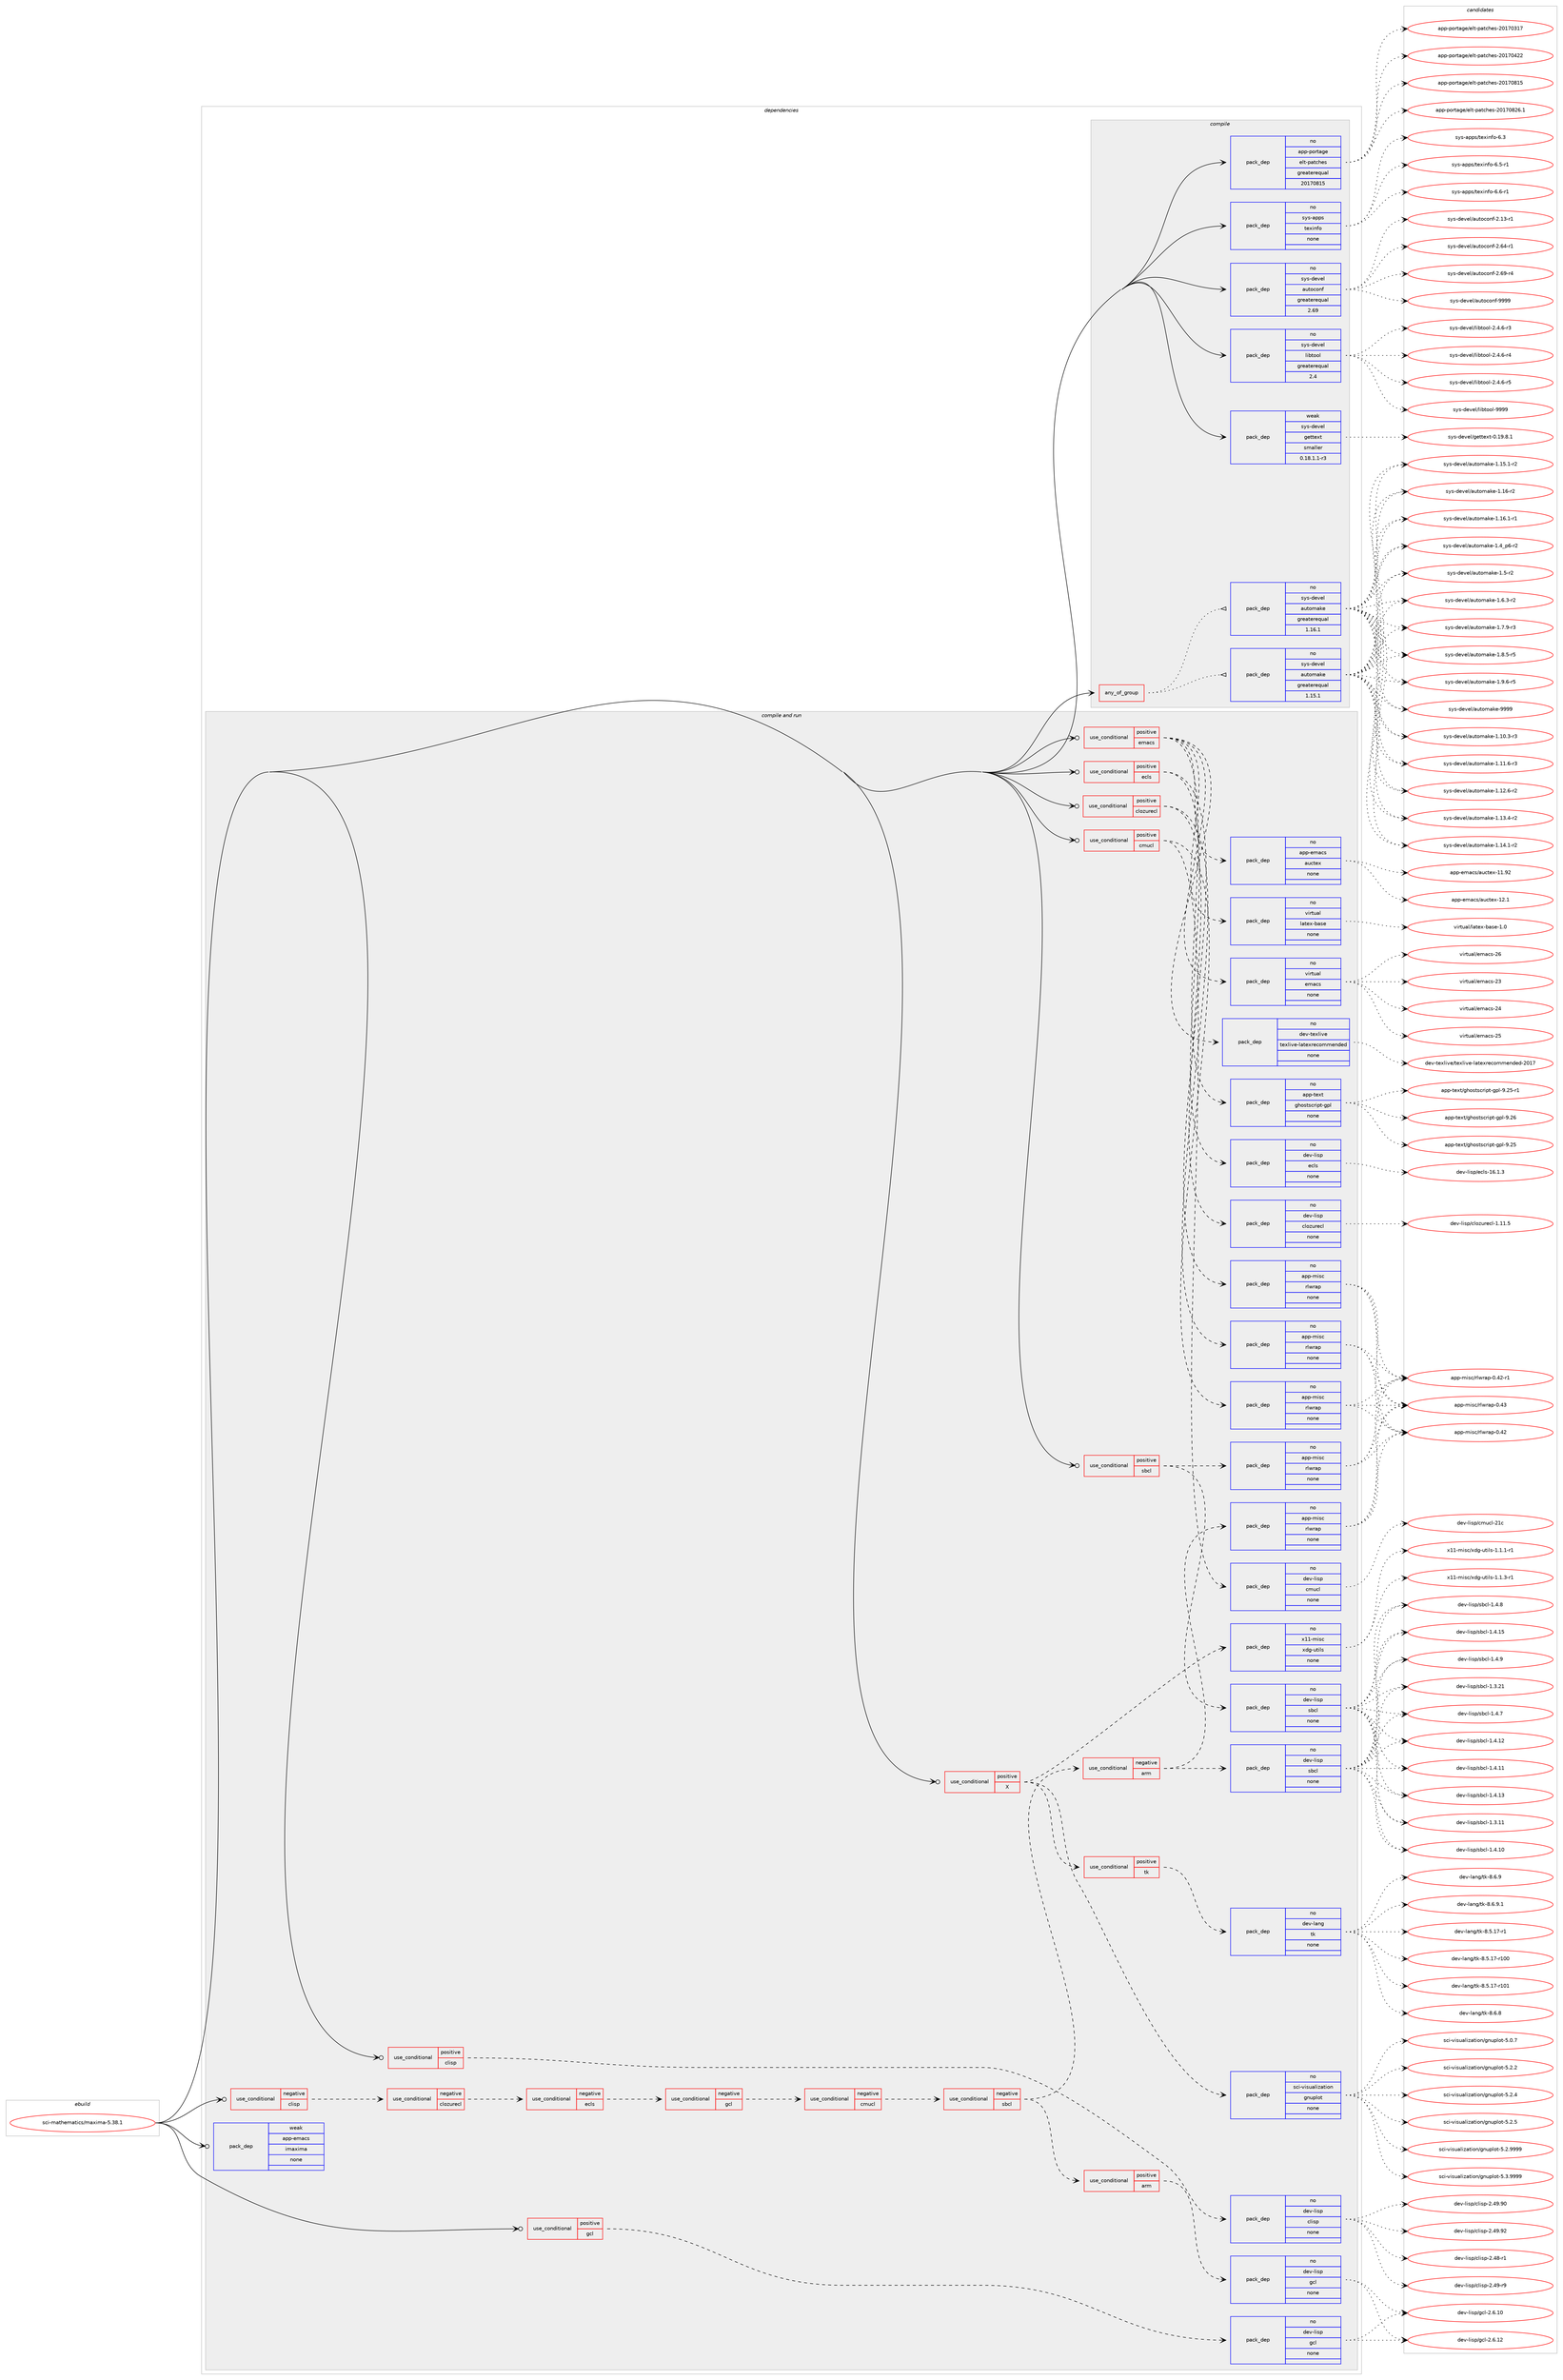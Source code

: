digraph prolog {

# *************
# Graph options
# *************

newrank=true;
concentrate=true;
compound=true;
graph [rankdir=LR,fontname=Helvetica,fontsize=10,ranksep=1.5];#, ranksep=2.5, nodesep=0.2];
edge  [arrowhead=vee];
node  [fontname=Helvetica,fontsize=10];

# **********
# The ebuild
# **********

subgraph cluster_leftcol {
color=gray;
rank=same;
label=<<i>ebuild</i>>;
id [label="sci-mathematics/maxima-5.38.1", color=red, width=4, href="../sci-mathematics/maxima-5.38.1.svg"];
}

# ****************
# The dependencies
# ****************

subgraph cluster_midcol {
color=gray;
label=<<i>dependencies</i>>;
subgraph cluster_compile {
fillcolor="#eeeeee";
style=filled;
label=<<i>compile</i>>;
subgraph any26990 {
dependency1698436 [label=<<TABLE BORDER="0" CELLBORDER="1" CELLSPACING="0" CELLPADDING="4"><TR><TD CELLPADDING="10">any_of_group</TD></TR></TABLE>>, shape=none, color=red];subgraph pack1216036 {
dependency1698437 [label=<<TABLE BORDER="0" CELLBORDER="1" CELLSPACING="0" CELLPADDING="4" WIDTH="220"><TR><TD ROWSPAN="6" CELLPADDING="30">pack_dep</TD></TR><TR><TD WIDTH="110">no</TD></TR><TR><TD>sys-devel</TD></TR><TR><TD>automake</TD></TR><TR><TD>greaterequal</TD></TR><TR><TD>1.16.1</TD></TR></TABLE>>, shape=none, color=blue];
}
dependency1698436:e -> dependency1698437:w [weight=20,style="dotted",arrowhead="oinv"];
subgraph pack1216037 {
dependency1698438 [label=<<TABLE BORDER="0" CELLBORDER="1" CELLSPACING="0" CELLPADDING="4" WIDTH="220"><TR><TD ROWSPAN="6" CELLPADDING="30">pack_dep</TD></TR><TR><TD WIDTH="110">no</TD></TR><TR><TD>sys-devel</TD></TR><TR><TD>automake</TD></TR><TR><TD>greaterequal</TD></TR><TR><TD>1.15.1</TD></TR></TABLE>>, shape=none, color=blue];
}
dependency1698436:e -> dependency1698438:w [weight=20,style="dotted",arrowhead="oinv"];
}
id:e -> dependency1698436:w [weight=20,style="solid",arrowhead="vee"];
subgraph pack1216038 {
dependency1698439 [label=<<TABLE BORDER="0" CELLBORDER="1" CELLSPACING="0" CELLPADDING="4" WIDTH="220"><TR><TD ROWSPAN="6" CELLPADDING="30">pack_dep</TD></TR><TR><TD WIDTH="110">no</TD></TR><TR><TD>app-portage</TD></TR><TR><TD>elt-patches</TD></TR><TR><TD>greaterequal</TD></TR><TR><TD>20170815</TD></TR></TABLE>>, shape=none, color=blue];
}
id:e -> dependency1698439:w [weight=20,style="solid",arrowhead="vee"];
subgraph pack1216039 {
dependency1698440 [label=<<TABLE BORDER="0" CELLBORDER="1" CELLSPACING="0" CELLPADDING="4" WIDTH="220"><TR><TD ROWSPAN="6" CELLPADDING="30">pack_dep</TD></TR><TR><TD WIDTH="110">no</TD></TR><TR><TD>sys-apps</TD></TR><TR><TD>texinfo</TD></TR><TR><TD>none</TD></TR><TR><TD></TD></TR></TABLE>>, shape=none, color=blue];
}
id:e -> dependency1698440:w [weight=20,style="solid",arrowhead="vee"];
subgraph pack1216040 {
dependency1698441 [label=<<TABLE BORDER="0" CELLBORDER="1" CELLSPACING="0" CELLPADDING="4" WIDTH="220"><TR><TD ROWSPAN="6" CELLPADDING="30">pack_dep</TD></TR><TR><TD WIDTH="110">no</TD></TR><TR><TD>sys-devel</TD></TR><TR><TD>autoconf</TD></TR><TR><TD>greaterequal</TD></TR><TR><TD>2.69</TD></TR></TABLE>>, shape=none, color=blue];
}
id:e -> dependency1698441:w [weight=20,style="solid",arrowhead="vee"];
subgraph pack1216041 {
dependency1698442 [label=<<TABLE BORDER="0" CELLBORDER="1" CELLSPACING="0" CELLPADDING="4" WIDTH="220"><TR><TD ROWSPAN="6" CELLPADDING="30">pack_dep</TD></TR><TR><TD WIDTH="110">no</TD></TR><TR><TD>sys-devel</TD></TR><TR><TD>libtool</TD></TR><TR><TD>greaterequal</TD></TR><TR><TD>2.4</TD></TR></TABLE>>, shape=none, color=blue];
}
id:e -> dependency1698442:w [weight=20,style="solid",arrowhead="vee"];
subgraph pack1216042 {
dependency1698443 [label=<<TABLE BORDER="0" CELLBORDER="1" CELLSPACING="0" CELLPADDING="4" WIDTH="220"><TR><TD ROWSPAN="6" CELLPADDING="30">pack_dep</TD></TR><TR><TD WIDTH="110">weak</TD></TR><TR><TD>sys-devel</TD></TR><TR><TD>gettext</TD></TR><TR><TD>smaller</TD></TR><TR><TD>0.18.1.1-r3</TD></TR></TABLE>>, shape=none, color=blue];
}
id:e -> dependency1698443:w [weight=20,style="solid",arrowhead="vee"];
}
subgraph cluster_compileandrun {
fillcolor="#eeeeee";
style=filled;
label=<<i>compile and run</i>>;
subgraph cond454558 {
dependency1698444 [label=<<TABLE BORDER="0" CELLBORDER="1" CELLSPACING="0" CELLPADDING="4"><TR><TD ROWSPAN="3" CELLPADDING="10">use_conditional</TD></TR><TR><TD>negative</TD></TR><TR><TD>clisp</TD></TR></TABLE>>, shape=none, color=red];
subgraph cond454559 {
dependency1698445 [label=<<TABLE BORDER="0" CELLBORDER="1" CELLSPACING="0" CELLPADDING="4"><TR><TD ROWSPAN="3" CELLPADDING="10">use_conditional</TD></TR><TR><TD>negative</TD></TR><TR><TD>clozurecl</TD></TR></TABLE>>, shape=none, color=red];
subgraph cond454560 {
dependency1698446 [label=<<TABLE BORDER="0" CELLBORDER="1" CELLSPACING="0" CELLPADDING="4"><TR><TD ROWSPAN="3" CELLPADDING="10">use_conditional</TD></TR><TR><TD>negative</TD></TR><TR><TD>ecls</TD></TR></TABLE>>, shape=none, color=red];
subgraph cond454561 {
dependency1698447 [label=<<TABLE BORDER="0" CELLBORDER="1" CELLSPACING="0" CELLPADDING="4"><TR><TD ROWSPAN="3" CELLPADDING="10">use_conditional</TD></TR><TR><TD>negative</TD></TR><TR><TD>gcl</TD></TR></TABLE>>, shape=none, color=red];
subgraph cond454562 {
dependency1698448 [label=<<TABLE BORDER="0" CELLBORDER="1" CELLSPACING="0" CELLPADDING="4"><TR><TD ROWSPAN="3" CELLPADDING="10">use_conditional</TD></TR><TR><TD>negative</TD></TR><TR><TD>cmucl</TD></TR></TABLE>>, shape=none, color=red];
subgraph cond454563 {
dependency1698449 [label=<<TABLE BORDER="0" CELLBORDER="1" CELLSPACING="0" CELLPADDING="4"><TR><TD ROWSPAN="3" CELLPADDING="10">use_conditional</TD></TR><TR><TD>negative</TD></TR><TR><TD>sbcl</TD></TR></TABLE>>, shape=none, color=red];
subgraph cond454564 {
dependency1698450 [label=<<TABLE BORDER="0" CELLBORDER="1" CELLSPACING="0" CELLPADDING="4"><TR><TD ROWSPAN="3" CELLPADDING="10">use_conditional</TD></TR><TR><TD>positive</TD></TR><TR><TD>arm</TD></TR></TABLE>>, shape=none, color=red];
subgraph pack1216043 {
dependency1698451 [label=<<TABLE BORDER="0" CELLBORDER="1" CELLSPACING="0" CELLPADDING="4" WIDTH="220"><TR><TD ROWSPAN="6" CELLPADDING="30">pack_dep</TD></TR><TR><TD WIDTH="110">no</TD></TR><TR><TD>dev-lisp</TD></TR><TR><TD>gcl</TD></TR><TR><TD>none</TD></TR><TR><TD></TD></TR></TABLE>>, shape=none, color=blue];
}
dependency1698450:e -> dependency1698451:w [weight=20,style="dashed",arrowhead="vee"];
}
dependency1698449:e -> dependency1698450:w [weight=20,style="dashed",arrowhead="vee"];
subgraph cond454565 {
dependency1698452 [label=<<TABLE BORDER="0" CELLBORDER="1" CELLSPACING="0" CELLPADDING="4"><TR><TD ROWSPAN="3" CELLPADDING="10">use_conditional</TD></TR><TR><TD>negative</TD></TR><TR><TD>arm</TD></TR></TABLE>>, shape=none, color=red];
subgraph pack1216044 {
dependency1698453 [label=<<TABLE BORDER="0" CELLBORDER="1" CELLSPACING="0" CELLPADDING="4" WIDTH="220"><TR><TD ROWSPAN="6" CELLPADDING="30">pack_dep</TD></TR><TR><TD WIDTH="110">no</TD></TR><TR><TD>dev-lisp</TD></TR><TR><TD>sbcl</TD></TR><TR><TD>none</TD></TR><TR><TD></TD></TR></TABLE>>, shape=none, color=blue];
}
dependency1698452:e -> dependency1698453:w [weight=20,style="dashed",arrowhead="vee"];
subgraph pack1216045 {
dependency1698454 [label=<<TABLE BORDER="0" CELLBORDER="1" CELLSPACING="0" CELLPADDING="4" WIDTH="220"><TR><TD ROWSPAN="6" CELLPADDING="30">pack_dep</TD></TR><TR><TD WIDTH="110">no</TD></TR><TR><TD>app-misc</TD></TR><TR><TD>rlwrap</TD></TR><TR><TD>none</TD></TR><TR><TD></TD></TR></TABLE>>, shape=none, color=blue];
}
dependency1698452:e -> dependency1698454:w [weight=20,style="dashed",arrowhead="vee"];
}
dependency1698449:e -> dependency1698452:w [weight=20,style="dashed",arrowhead="vee"];
}
dependency1698448:e -> dependency1698449:w [weight=20,style="dashed",arrowhead="vee"];
}
dependency1698447:e -> dependency1698448:w [weight=20,style="dashed",arrowhead="vee"];
}
dependency1698446:e -> dependency1698447:w [weight=20,style="dashed",arrowhead="vee"];
}
dependency1698445:e -> dependency1698446:w [weight=20,style="dashed",arrowhead="vee"];
}
dependency1698444:e -> dependency1698445:w [weight=20,style="dashed",arrowhead="vee"];
}
id:e -> dependency1698444:w [weight=20,style="solid",arrowhead="odotvee"];
subgraph cond454566 {
dependency1698455 [label=<<TABLE BORDER="0" CELLBORDER="1" CELLSPACING="0" CELLPADDING="4"><TR><TD ROWSPAN="3" CELLPADDING="10">use_conditional</TD></TR><TR><TD>positive</TD></TR><TR><TD>X</TD></TR></TABLE>>, shape=none, color=red];
subgraph pack1216046 {
dependency1698456 [label=<<TABLE BORDER="0" CELLBORDER="1" CELLSPACING="0" CELLPADDING="4" WIDTH="220"><TR><TD ROWSPAN="6" CELLPADDING="30">pack_dep</TD></TR><TR><TD WIDTH="110">no</TD></TR><TR><TD>x11-misc</TD></TR><TR><TD>xdg-utils</TD></TR><TR><TD>none</TD></TR><TR><TD></TD></TR></TABLE>>, shape=none, color=blue];
}
dependency1698455:e -> dependency1698456:w [weight=20,style="dashed",arrowhead="vee"];
subgraph pack1216047 {
dependency1698457 [label=<<TABLE BORDER="0" CELLBORDER="1" CELLSPACING="0" CELLPADDING="4" WIDTH="220"><TR><TD ROWSPAN="6" CELLPADDING="30">pack_dep</TD></TR><TR><TD WIDTH="110">no</TD></TR><TR><TD>sci-visualization</TD></TR><TR><TD>gnuplot</TD></TR><TR><TD>none</TD></TR><TR><TD></TD></TR></TABLE>>, shape=none, color=blue];
}
dependency1698455:e -> dependency1698457:w [weight=20,style="dashed",arrowhead="vee"];
subgraph cond454567 {
dependency1698458 [label=<<TABLE BORDER="0" CELLBORDER="1" CELLSPACING="0" CELLPADDING="4"><TR><TD ROWSPAN="3" CELLPADDING="10">use_conditional</TD></TR><TR><TD>positive</TD></TR><TR><TD>tk</TD></TR></TABLE>>, shape=none, color=red];
subgraph pack1216048 {
dependency1698459 [label=<<TABLE BORDER="0" CELLBORDER="1" CELLSPACING="0" CELLPADDING="4" WIDTH="220"><TR><TD ROWSPAN="6" CELLPADDING="30">pack_dep</TD></TR><TR><TD WIDTH="110">no</TD></TR><TR><TD>dev-lang</TD></TR><TR><TD>tk</TD></TR><TR><TD>none</TD></TR><TR><TD></TD></TR></TABLE>>, shape=none, color=blue];
}
dependency1698458:e -> dependency1698459:w [weight=20,style="dashed",arrowhead="vee"];
}
dependency1698455:e -> dependency1698458:w [weight=20,style="dashed",arrowhead="vee"];
}
id:e -> dependency1698455:w [weight=20,style="solid",arrowhead="odotvee"];
subgraph cond454568 {
dependency1698460 [label=<<TABLE BORDER="0" CELLBORDER="1" CELLSPACING="0" CELLPADDING="4"><TR><TD ROWSPAN="3" CELLPADDING="10">use_conditional</TD></TR><TR><TD>positive</TD></TR><TR><TD>clisp</TD></TR></TABLE>>, shape=none, color=red];
subgraph pack1216049 {
dependency1698461 [label=<<TABLE BORDER="0" CELLBORDER="1" CELLSPACING="0" CELLPADDING="4" WIDTH="220"><TR><TD ROWSPAN="6" CELLPADDING="30">pack_dep</TD></TR><TR><TD WIDTH="110">no</TD></TR><TR><TD>dev-lisp</TD></TR><TR><TD>clisp</TD></TR><TR><TD>none</TD></TR><TR><TD></TD></TR></TABLE>>, shape=none, color=blue];
}
dependency1698460:e -> dependency1698461:w [weight=20,style="dashed",arrowhead="vee"];
}
id:e -> dependency1698460:w [weight=20,style="solid",arrowhead="odotvee"];
subgraph cond454569 {
dependency1698462 [label=<<TABLE BORDER="0" CELLBORDER="1" CELLSPACING="0" CELLPADDING="4"><TR><TD ROWSPAN="3" CELLPADDING="10">use_conditional</TD></TR><TR><TD>positive</TD></TR><TR><TD>clozurecl</TD></TR></TABLE>>, shape=none, color=red];
subgraph pack1216050 {
dependency1698463 [label=<<TABLE BORDER="0" CELLBORDER="1" CELLSPACING="0" CELLPADDING="4" WIDTH="220"><TR><TD ROWSPAN="6" CELLPADDING="30">pack_dep</TD></TR><TR><TD WIDTH="110">no</TD></TR><TR><TD>dev-lisp</TD></TR><TR><TD>clozurecl</TD></TR><TR><TD>none</TD></TR><TR><TD></TD></TR></TABLE>>, shape=none, color=blue];
}
dependency1698462:e -> dependency1698463:w [weight=20,style="dashed",arrowhead="vee"];
subgraph pack1216051 {
dependency1698464 [label=<<TABLE BORDER="0" CELLBORDER="1" CELLSPACING="0" CELLPADDING="4" WIDTH="220"><TR><TD ROWSPAN="6" CELLPADDING="30">pack_dep</TD></TR><TR><TD WIDTH="110">no</TD></TR><TR><TD>app-misc</TD></TR><TR><TD>rlwrap</TD></TR><TR><TD>none</TD></TR><TR><TD></TD></TR></TABLE>>, shape=none, color=blue];
}
dependency1698462:e -> dependency1698464:w [weight=20,style="dashed",arrowhead="vee"];
}
id:e -> dependency1698462:w [weight=20,style="solid",arrowhead="odotvee"];
subgraph cond454570 {
dependency1698465 [label=<<TABLE BORDER="0" CELLBORDER="1" CELLSPACING="0" CELLPADDING="4"><TR><TD ROWSPAN="3" CELLPADDING="10">use_conditional</TD></TR><TR><TD>positive</TD></TR><TR><TD>cmucl</TD></TR></TABLE>>, shape=none, color=red];
subgraph pack1216052 {
dependency1698466 [label=<<TABLE BORDER="0" CELLBORDER="1" CELLSPACING="0" CELLPADDING="4" WIDTH="220"><TR><TD ROWSPAN="6" CELLPADDING="30">pack_dep</TD></TR><TR><TD WIDTH="110">no</TD></TR><TR><TD>dev-lisp</TD></TR><TR><TD>cmucl</TD></TR><TR><TD>none</TD></TR><TR><TD></TD></TR></TABLE>>, shape=none, color=blue];
}
dependency1698465:e -> dependency1698466:w [weight=20,style="dashed",arrowhead="vee"];
subgraph pack1216053 {
dependency1698467 [label=<<TABLE BORDER="0" CELLBORDER="1" CELLSPACING="0" CELLPADDING="4" WIDTH="220"><TR><TD ROWSPAN="6" CELLPADDING="30">pack_dep</TD></TR><TR><TD WIDTH="110">no</TD></TR><TR><TD>app-misc</TD></TR><TR><TD>rlwrap</TD></TR><TR><TD>none</TD></TR><TR><TD></TD></TR></TABLE>>, shape=none, color=blue];
}
dependency1698465:e -> dependency1698467:w [weight=20,style="dashed",arrowhead="vee"];
}
id:e -> dependency1698465:w [weight=20,style="solid",arrowhead="odotvee"];
subgraph cond454571 {
dependency1698468 [label=<<TABLE BORDER="0" CELLBORDER="1" CELLSPACING="0" CELLPADDING="4"><TR><TD ROWSPAN="3" CELLPADDING="10">use_conditional</TD></TR><TR><TD>positive</TD></TR><TR><TD>ecls</TD></TR></TABLE>>, shape=none, color=red];
subgraph pack1216054 {
dependency1698469 [label=<<TABLE BORDER="0" CELLBORDER="1" CELLSPACING="0" CELLPADDING="4" WIDTH="220"><TR><TD ROWSPAN="6" CELLPADDING="30">pack_dep</TD></TR><TR><TD WIDTH="110">no</TD></TR><TR><TD>dev-lisp</TD></TR><TR><TD>ecls</TD></TR><TR><TD>none</TD></TR><TR><TD></TD></TR></TABLE>>, shape=none, color=blue];
}
dependency1698468:e -> dependency1698469:w [weight=20,style="dashed",arrowhead="vee"];
subgraph pack1216055 {
dependency1698470 [label=<<TABLE BORDER="0" CELLBORDER="1" CELLSPACING="0" CELLPADDING="4" WIDTH="220"><TR><TD ROWSPAN="6" CELLPADDING="30">pack_dep</TD></TR><TR><TD WIDTH="110">no</TD></TR><TR><TD>app-misc</TD></TR><TR><TD>rlwrap</TD></TR><TR><TD>none</TD></TR><TR><TD></TD></TR></TABLE>>, shape=none, color=blue];
}
dependency1698468:e -> dependency1698470:w [weight=20,style="dashed",arrowhead="vee"];
}
id:e -> dependency1698468:w [weight=20,style="solid",arrowhead="odotvee"];
subgraph cond454572 {
dependency1698471 [label=<<TABLE BORDER="0" CELLBORDER="1" CELLSPACING="0" CELLPADDING="4"><TR><TD ROWSPAN="3" CELLPADDING="10">use_conditional</TD></TR><TR><TD>positive</TD></TR><TR><TD>emacs</TD></TR></TABLE>>, shape=none, color=red];
subgraph pack1216056 {
dependency1698472 [label=<<TABLE BORDER="0" CELLBORDER="1" CELLSPACING="0" CELLPADDING="4" WIDTH="220"><TR><TD ROWSPAN="6" CELLPADDING="30">pack_dep</TD></TR><TR><TD WIDTH="110">no</TD></TR><TR><TD>virtual</TD></TR><TR><TD>emacs</TD></TR><TR><TD>none</TD></TR><TR><TD></TD></TR></TABLE>>, shape=none, color=blue];
}
dependency1698471:e -> dependency1698472:w [weight=20,style="dashed",arrowhead="vee"];
subgraph pack1216057 {
dependency1698473 [label=<<TABLE BORDER="0" CELLBORDER="1" CELLSPACING="0" CELLPADDING="4" WIDTH="220"><TR><TD ROWSPAN="6" CELLPADDING="30">pack_dep</TD></TR><TR><TD WIDTH="110">no</TD></TR><TR><TD>virtual</TD></TR><TR><TD>latex-base</TD></TR><TR><TD>none</TD></TR><TR><TD></TD></TR></TABLE>>, shape=none, color=blue];
}
dependency1698471:e -> dependency1698473:w [weight=20,style="dashed",arrowhead="vee"];
subgraph pack1216058 {
dependency1698474 [label=<<TABLE BORDER="0" CELLBORDER="1" CELLSPACING="0" CELLPADDING="4" WIDTH="220"><TR><TD ROWSPAN="6" CELLPADDING="30">pack_dep</TD></TR><TR><TD WIDTH="110">no</TD></TR><TR><TD>app-emacs</TD></TR><TR><TD>auctex</TD></TR><TR><TD>none</TD></TR><TR><TD></TD></TR></TABLE>>, shape=none, color=blue];
}
dependency1698471:e -> dependency1698474:w [weight=20,style="dashed",arrowhead="vee"];
subgraph pack1216059 {
dependency1698475 [label=<<TABLE BORDER="0" CELLBORDER="1" CELLSPACING="0" CELLPADDING="4" WIDTH="220"><TR><TD ROWSPAN="6" CELLPADDING="30">pack_dep</TD></TR><TR><TD WIDTH="110">no</TD></TR><TR><TD>app-text</TD></TR><TR><TD>ghostscript-gpl</TD></TR><TR><TD>none</TD></TR><TR><TD></TD></TR></TABLE>>, shape=none, color=blue];
}
dependency1698471:e -> dependency1698475:w [weight=20,style="dashed",arrowhead="vee"];
subgraph pack1216060 {
dependency1698476 [label=<<TABLE BORDER="0" CELLBORDER="1" CELLSPACING="0" CELLPADDING="4" WIDTH="220"><TR><TD ROWSPAN="6" CELLPADDING="30">pack_dep</TD></TR><TR><TD WIDTH="110">no</TD></TR><TR><TD>dev-texlive</TD></TR><TR><TD>texlive-latexrecommended</TD></TR><TR><TD>none</TD></TR><TR><TD></TD></TR></TABLE>>, shape=none, color=blue];
}
dependency1698471:e -> dependency1698476:w [weight=20,style="dashed",arrowhead="vee"];
}
id:e -> dependency1698471:w [weight=20,style="solid",arrowhead="odotvee"];
subgraph cond454573 {
dependency1698477 [label=<<TABLE BORDER="0" CELLBORDER="1" CELLSPACING="0" CELLPADDING="4"><TR><TD ROWSPAN="3" CELLPADDING="10">use_conditional</TD></TR><TR><TD>positive</TD></TR><TR><TD>gcl</TD></TR></TABLE>>, shape=none, color=red];
subgraph pack1216061 {
dependency1698478 [label=<<TABLE BORDER="0" CELLBORDER="1" CELLSPACING="0" CELLPADDING="4" WIDTH="220"><TR><TD ROWSPAN="6" CELLPADDING="30">pack_dep</TD></TR><TR><TD WIDTH="110">no</TD></TR><TR><TD>dev-lisp</TD></TR><TR><TD>gcl</TD></TR><TR><TD>none</TD></TR><TR><TD></TD></TR></TABLE>>, shape=none, color=blue];
}
dependency1698477:e -> dependency1698478:w [weight=20,style="dashed",arrowhead="vee"];
}
id:e -> dependency1698477:w [weight=20,style="solid",arrowhead="odotvee"];
subgraph cond454574 {
dependency1698479 [label=<<TABLE BORDER="0" CELLBORDER="1" CELLSPACING="0" CELLPADDING="4"><TR><TD ROWSPAN="3" CELLPADDING="10">use_conditional</TD></TR><TR><TD>positive</TD></TR><TR><TD>sbcl</TD></TR></TABLE>>, shape=none, color=red];
subgraph pack1216062 {
dependency1698480 [label=<<TABLE BORDER="0" CELLBORDER="1" CELLSPACING="0" CELLPADDING="4" WIDTH="220"><TR><TD ROWSPAN="6" CELLPADDING="30">pack_dep</TD></TR><TR><TD WIDTH="110">no</TD></TR><TR><TD>dev-lisp</TD></TR><TR><TD>sbcl</TD></TR><TR><TD>none</TD></TR><TR><TD></TD></TR></TABLE>>, shape=none, color=blue];
}
dependency1698479:e -> dependency1698480:w [weight=20,style="dashed",arrowhead="vee"];
subgraph pack1216063 {
dependency1698481 [label=<<TABLE BORDER="0" CELLBORDER="1" CELLSPACING="0" CELLPADDING="4" WIDTH="220"><TR><TD ROWSPAN="6" CELLPADDING="30">pack_dep</TD></TR><TR><TD WIDTH="110">no</TD></TR><TR><TD>app-misc</TD></TR><TR><TD>rlwrap</TD></TR><TR><TD>none</TD></TR><TR><TD></TD></TR></TABLE>>, shape=none, color=blue];
}
dependency1698479:e -> dependency1698481:w [weight=20,style="dashed",arrowhead="vee"];
}
id:e -> dependency1698479:w [weight=20,style="solid",arrowhead="odotvee"];
subgraph pack1216064 {
dependency1698482 [label=<<TABLE BORDER="0" CELLBORDER="1" CELLSPACING="0" CELLPADDING="4" WIDTH="220"><TR><TD ROWSPAN="6" CELLPADDING="30">pack_dep</TD></TR><TR><TD WIDTH="110">weak</TD></TR><TR><TD>app-emacs</TD></TR><TR><TD>imaxima</TD></TR><TR><TD>none</TD></TR><TR><TD></TD></TR></TABLE>>, shape=none, color=blue];
}
id:e -> dependency1698482:w [weight=20,style="solid",arrowhead="odotvee"];
}
subgraph cluster_run {
fillcolor="#eeeeee";
style=filled;
label=<<i>run</i>>;
}
}

# **************
# The candidates
# **************

subgraph cluster_choices {
rank=same;
color=gray;
label=<<i>candidates</i>>;

subgraph choice1216036 {
color=black;
nodesep=1;
choice11512111545100101118101108479711711611110997107101454946494846514511451 [label="sys-devel/automake-1.10.3-r3", color=red, width=4,href="../sys-devel/automake-1.10.3-r3.svg"];
choice11512111545100101118101108479711711611110997107101454946494946544511451 [label="sys-devel/automake-1.11.6-r3", color=red, width=4,href="../sys-devel/automake-1.11.6-r3.svg"];
choice11512111545100101118101108479711711611110997107101454946495046544511450 [label="sys-devel/automake-1.12.6-r2", color=red, width=4,href="../sys-devel/automake-1.12.6-r2.svg"];
choice11512111545100101118101108479711711611110997107101454946495146524511450 [label="sys-devel/automake-1.13.4-r2", color=red, width=4,href="../sys-devel/automake-1.13.4-r2.svg"];
choice11512111545100101118101108479711711611110997107101454946495246494511450 [label="sys-devel/automake-1.14.1-r2", color=red, width=4,href="../sys-devel/automake-1.14.1-r2.svg"];
choice11512111545100101118101108479711711611110997107101454946495346494511450 [label="sys-devel/automake-1.15.1-r2", color=red, width=4,href="../sys-devel/automake-1.15.1-r2.svg"];
choice1151211154510010111810110847971171161111099710710145494649544511450 [label="sys-devel/automake-1.16-r2", color=red, width=4,href="../sys-devel/automake-1.16-r2.svg"];
choice11512111545100101118101108479711711611110997107101454946495446494511449 [label="sys-devel/automake-1.16.1-r1", color=red, width=4,href="../sys-devel/automake-1.16.1-r1.svg"];
choice115121115451001011181011084797117116111109971071014549465295112544511450 [label="sys-devel/automake-1.4_p6-r2", color=red, width=4,href="../sys-devel/automake-1.4_p6-r2.svg"];
choice11512111545100101118101108479711711611110997107101454946534511450 [label="sys-devel/automake-1.5-r2", color=red, width=4,href="../sys-devel/automake-1.5-r2.svg"];
choice115121115451001011181011084797117116111109971071014549465446514511450 [label="sys-devel/automake-1.6.3-r2", color=red, width=4,href="../sys-devel/automake-1.6.3-r2.svg"];
choice115121115451001011181011084797117116111109971071014549465546574511451 [label="sys-devel/automake-1.7.9-r3", color=red, width=4,href="../sys-devel/automake-1.7.9-r3.svg"];
choice115121115451001011181011084797117116111109971071014549465646534511453 [label="sys-devel/automake-1.8.5-r5", color=red, width=4,href="../sys-devel/automake-1.8.5-r5.svg"];
choice115121115451001011181011084797117116111109971071014549465746544511453 [label="sys-devel/automake-1.9.6-r5", color=red, width=4,href="../sys-devel/automake-1.9.6-r5.svg"];
choice115121115451001011181011084797117116111109971071014557575757 [label="sys-devel/automake-9999", color=red, width=4,href="../sys-devel/automake-9999.svg"];
dependency1698437:e -> choice11512111545100101118101108479711711611110997107101454946494846514511451:w [style=dotted,weight="100"];
dependency1698437:e -> choice11512111545100101118101108479711711611110997107101454946494946544511451:w [style=dotted,weight="100"];
dependency1698437:e -> choice11512111545100101118101108479711711611110997107101454946495046544511450:w [style=dotted,weight="100"];
dependency1698437:e -> choice11512111545100101118101108479711711611110997107101454946495146524511450:w [style=dotted,weight="100"];
dependency1698437:e -> choice11512111545100101118101108479711711611110997107101454946495246494511450:w [style=dotted,weight="100"];
dependency1698437:e -> choice11512111545100101118101108479711711611110997107101454946495346494511450:w [style=dotted,weight="100"];
dependency1698437:e -> choice1151211154510010111810110847971171161111099710710145494649544511450:w [style=dotted,weight="100"];
dependency1698437:e -> choice11512111545100101118101108479711711611110997107101454946495446494511449:w [style=dotted,weight="100"];
dependency1698437:e -> choice115121115451001011181011084797117116111109971071014549465295112544511450:w [style=dotted,weight="100"];
dependency1698437:e -> choice11512111545100101118101108479711711611110997107101454946534511450:w [style=dotted,weight="100"];
dependency1698437:e -> choice115121115451001011181011084797117116111109971071014549465446514511450:w [style=dotted,weight="100"];
dependency1698437:e -> choice115121115451001011181011084797117116111109971071014549465546574511451:w [style=dotted,weight="100"];
dependency1698437:e -> choice115121115451001011181011084797117116111109971071014549465646534511453:w [style=dotted,weight="100"];
dependency1698437:e -> choice115121115451001011181011084797117116111109971071014549465746544511453:w [style=dotted,weight="100"];
dependency1698437:e -> choice115121115451001011181011084797117116111109971071014557575757:w [style=dotted,weight="100"];
}
subgraph choice1216037 {
color=black;
nodesep=1;
choice11512111545100101118101108479711711611110997107101454946494846514511451 [label="sys-devel/automake-1.10.3-r3", color=red, width=4,href="../sys-devel/automake-1.10.3-r3.svg"];
choice11512111545100101118101108479711711611110997107101454946494946544511451 [label="sys-devel/automake-1.11.6-r3", color=red, width=4,href="../sys-devel/automake-1.11.6-r3.svg"];
choice11512111545100101118101108479711711611110997107101454946495046544511450 [label="sys-devel/automake-1.12.6-r2", color=red, width=4,href="../sys-devel/automake-1.12.6-r2.svg"];
choice11512111545100101118101108479711711611110997107101454946495146524511450 [label="sys-devel/automake-1.13.4-r2", color=red, width=4,href="../sys-devel/automake-1.13.4-r2.svg"];
choice11512111545100101118101108479711711611110997107101454946495246494511450 [label="sys-devel/automake-1.14.1-r2", color=red, width=4,href="../sys-devel/automake-1.14.1-r2.svg"];
choice11512111545100101118101108479711711611110997107101454946495346494511450 [label="sys-devel/automake-1.15.1-r2", color=red, width=4,href="../sys-devel/automake-1.15.1-r2.svg"];
choice1151211154510010111810110847971171161111099710710145494649544511450 [label="sys-devel/automake-1.16-r2", color=red, width=4,href="../sys-devel/automake-1.16-r2.svg"];
choice11512111545100101118101108479711711611110997107101454946495446494511449 [label="sys-devel/automake-1.16.1-r1", color=red, width=4,href="../sys-devel/automake-1.16.1-r1.svg"];
choice115121115451001011181011084797117116111109971071014549465295112544511450 [label="sys-devel/automake-1.4_p6-r2", color=red, width=4,href="../sys-devel/automake-1.4_p6-r2.svg"];
choice11512111545100101118101108479711711611110997107101454946534511450 [label="sys-devel/automake-1.5-r2", color=red, width=4,href="../sys-devel/automake-1.5-r2.svg"];
choice115121115451001011181011084797117116111109971071014549465446514511450 [label="sys-devel/automake-1.6.3-r2", color=red, width=4,href="../sys-devel/automake-1.6.3-r2.svg"];
choice115121115451001011181011084797117116111109971071014549465546574511451 [label="sys-devel/automake-1.7.9-r3", color=red, width=4,href="../sys-devel/automake-1.7.9-r3.svg"];
choice115121115451001011181011084797117116111109971071014549465646534511453 [label="sys-devel/automake-1.8.5-r5", color=red, width=4,href="../sys-devel/automake-1.8.5-r5.svg"];
choice115121115451001011181011084797117116111109971071014549465746544511453 [label="sys-devel/automake-1.9.6-r5", color=red, width=4,href="../sys-devel/automake-1.9.6-r5.svg"];
choice115121115451001011181011084797117116111109971071014557575757 [label="sys-devel/automake-9999", color=red, width=4,href="../sys-devel/automake-9999.svg"];
dependency1698438:e -> choice11512111545100101118101108479711711611110997107101454946494846514511451:w [style=dotted,weight="100"];
dependency1698438:e -> choice11512111545100101118101108479711711611110997107101454946494946544511451:w [style=dotted,weight="100"];
dependency1698438:e -> choice11512111545100101118101108479711711611110997107101454946495046544511450:w [style=dotted,weight="100"];
dependency1698438:e -> choice11512111545100101118101108479711711611110997107101454946495146524511450:w [style=dotted,weight="100"];
dependency1698438:e -> choice11512111545100101118101108479711711611110997107101454946495246494511450:w [style=dotted,weight="100"];
dependency1698438:e -> choice11512111545100101118101108479711711611110997107101454946495346494511450:w [style=dotted,weight="100"];
dependency1698438:e -> choice1151211154510010111810110847971171161111099710710145494649544511450:w [style=dotted,weight="100"];
dependency1698438:e -> choice11512111545100101118101108479711711611110997107101454946495446494511449:w [style=dotted,weight="100"];
dependency1698438:e -> choice115121115451001011181011084797117116111109971071014549465295112544511450:w [style=dotted,weight="100"];
dependency1698438:e -> choice11512111545100101118101108479711711611110997107101454946534511450:w [style=dotted,weight="100"];
dependency1698438:e -> choice115121115451001011181011084797117116111109971071014549465446514511450:w [style=dotted,weight="100"];
dependency1698438:e -> choice115121115451001011181011084797117116111109971071014549465546574511451:w [style=dotted,weight="100"];
dependency1698438:e -> choice115121115451001011181011084797117116111109971071014549465646534511453:w [style=dotted,weight="100"];
dependency1698438:e -> choice115121115451001011181011084797117116111109971071014549465746544511453:w [style=dotted,weight="100"];
dependency1698438:e -> choice115121115451001011181011084797117116111109971071014557575757:w [style=dotted,weight="100"];
}
subgraph choice1216038 {
color=black;
nodesep=1;
choice97112112451121111141169710310147101108116451129711699104101115455048495548514955 [label="app-portage/elt-patches-20170317", color=red, width=4,href="../app-portage/elt-patches-20170317.svg"];
choice97112112451121111141169710310147101108116451129711699104101115455048495548525050 [label="app-portage/elt-patches-20170422", color=red, width=4,href="../app-portage/elt-patches-20170422.svg"];
choice97112112451121111141169710310147101108116451129711699104101115455048495548564953 [label="app-portage/elt-patches-20170815", color=red, width=4,href="../app-portage/elt-patches-20170815.svg"];
choice971121124511211111411697103101471011081164511297116991041011154550484955485650544649 [label="app-portage/elt-patches-20170826.1", color=red, width=4,href="../app-portage/elt-patches-20170826.1.svg"];
dependency1698439:e -> choice97112112451121111141169710310147101108116451129711699104101115455048495548514955:w [style=dotted,weight="100"];
dependency1698439:e -> choice97112112451121111141169710310147101108116451129711699104101115455048495548525050:w [style=dotted,weight="100"];
dependency1698439:e -> choice97112112451121111141169710310147101108116451129711699104101115455048495548564953:w [style=dotted,weight="100"];
dependency1698439:e -> choice971121124511211111411697103101471011081164511297116991041011154550484955485650544649:w [style=dotted,weight="100"];
}
subgraph choice1216039 {
color=black;
nodesep=1;
choice11512111545971121121154711610112010511010211145544651 [label="sys-apps/texinfo-6.3", color=red, width=4,href="../sys-apps/texinfo-6.3.svg"];
choice115121115459711211211547116101120105110102111455446534511449 [label="sys-apps/texinfo-6.5-r1", color=red, width=4,href="../sys-apps/texinfo-6.5-r1.svg"];
choice115121115459711211211547116101120105110102111455446544511449 [label="sys-apps/texinfo-6.6-r1", color=red, width=4,href="../sys-apps/texinfo-6.6-r1.svg"];
dependency1698440:e -> choice11512111545971121121154711610112010511010211145544651:w [style=dotted,weight="100"];
dependency1698440:e -> choice115121115459711211211547116101120105110102111455446534511449:w [style=dotted,weight="100"];
dependency1698440:e -> choice115121115459711211211547116101120105110102111455446544511449:w [style=dotted,weight="100"];
}
subgraph choice1216040 {
color=black;
nodesep=1;
choice1151211154510010111810110847971171161119911111010245504649514511449 [label="sys-devel/autoconf-2.13-r1", color=red, width=4,href="../sys-devel/autoconf-2.13-r1.svg"];
choice1151211154510010111810110847971171161119911111010245504654524511449 [label="sys-devel/autoconf-2.64-r1", color=red, width=4,href="../sys-devel/autoconf-2.64-r1.svg"];
choice1151211154510010111810110847971171161119911111010245504654574511452 [label="sys-devel/autoconf-2.69-r4", color=red, width=4,href="../sys-devel/autoconf-2.69-r4.svg"];
choice115121115451001011181011084797117116111991111101024557575757 [label="sys-devel/autoconf-9999", color=red, width=4,href="../sys-devel/autoconf-9999.svg"];
dependency1698441:e -> choice1151211154510010111810110847971171161119911111010245504649514511449:w [style=dotted,weight="100"];
dependency1698441:e -> choice1151211154510010111810110847971171161119911111010245504654524511449:w [style=dotted,weight="100"];
dependency1698441:e -> choice1151211154510010111810110847971171161119911111010245504654574511452:w [style=dotted,weight="100"];
dependency1698441:e -> choice115121115451001011181011084797117116111991111101024557575757:w [style=dotted,weight="100"];
}
subgraph choice1216041 {
color=black;
nodesep=1;
choice1151211154510010111810110847108105981161111111084550465246544511451 [label="sys-devel/libtool-2.4.6-r3", color=red, width=4,href="../sys-devel/libtool-2.4.6-r3.svg"];
choice1151211154510010111810110847108105981161111111084550465246544511452 [label="sys-devel/libtool-2.4.6-r4", color=red, width=4,href="../sys-devel/libtool-2.4.6-r4.svg"];
choice1151211154510010111810110847108105981161111111084550465246544511453 [label="sys-devel/libtool-2.4.6-r5", color=red, width=4,href="../sys-devel/libtool-2.4.6-r5.svg"];
choice1151211154510010111810110847108105981161111111084557575757 [label="sys-devel/libtool-9999", color=red, width=4,href="../sys-devel/libtool-9999.svg"];
dependency1698442:e -> choice1151211154510010111810110847108105981161111111084550465246544511451:w [style=dotted,weight="100"];
dependency1698442:e -> choice1151211154510010111810110847108105981161111111084550465246544511452:w [style=dotted,weight="100"];
dependency1698442:e -> choice1151211154510010111810110847108105981161111111084550465246544511453:w [style=dotted,weight="100"];
dependency1698442:e -> choice1151211154510010111810110847108105981161111111084557575757:w [style=dotted,weight="100"];
}
subgraph choice1216042 {
color=black;
nodesep=1;
choice1151211154510010111810110847103101116116101120116454846495746564649 [label="sys-devel/gettext-0.19.8.1", color=red, width=4,href="../sys-devel/gettext-0.19.8.1.svg"];
dependency1698443:e -> choice1151211154510010111810110847103101116116101120116454846495746564649:w [style=dotted,weight="100"];
}
subgraph choice1216043 {
color=black;
nodesep=1;
choice10010111845108105115112471039910845504654464948 [label="dev-lisp/gcl-2.6.10", color=red, width=4,href="../dev-lisp/gcl-2.6.10.svg"];
choice10010111845108105115112471039910845504654464950 [label="dev-lisp/gcl-2.6.12", color=red, width=4,href="../dev-lisp/gcl-2.6.12.svg"];
dependency1698451:e -> choice10010111845108105115112471039910845504654464948:w [style=dotted,weight="100"];
dependency1698451:e -> choice10010111845108105115112471039910845504654464950:w [style=dotted,weight="100"];
}
subgraph choice1216044 {
color=black;
nodesep=1;
choice1001011184510810511511247115989910845494651464949 [label="dev-lisp/sbcl-1.3.11", color=red, width=4,href="../dev-lisp/sbcl-1.3.11.svg"];
choice1001011184510810511511247115989910845494651465049 [label="dev-lisp/sbcl-1.3.21", color=red, width=4,href="../dev-lisp/sbcl-1.3.21.svg"];
choice1001011184510810511511247115989910845494652464948 [label="dev-lisp/sbcl-1.4.10", color=red, width=4,href="../dev-lisp/sbcl-1.4.10.svg"];
choice1001011184510810511511247115989910845494652464949 [label="dev-lisp/sbcl-1.4.11", color=red, width=4,href="../dev-lisp/sbcl-1.4.11.svg"];
choice1001011184510810511511247115989910845494652464950 [label="dev-lisp/sbcl-1.4.12", color=red, width=4,href="../dev-lisp/sbcl-1.4.12.svg"];
choice1001011184510810511511247115989910845494652464951 [label="dev-lisp/sbcl-1.4.13", color=red, width=4,href="../dev-lisp/sbcl-1.4.13.svg"];
choice1001011184510810511511247115989910845494652464953 [label="dev-lisp/sbcl-1.4.15", color=red, width=4,href="../dev-lisp/sbcl-1.4.15.svg"];
choice10010111845108105115112471159899108454946524655 [label="dev-lisp/sbcl-1.4.7", color=red, width=4,href="../dev-lisp/sbcl-1.4.7.svg"];
choice10010111845108105115112471159899108454946524656 [label="dev-lisp/sbcl-1.4.8", color=red, width=4,href="../dev-lisp/sbcl-1.4.8.svg"];
choice10010111845108105115112471159899108454946524657 [label="dev-lisp/sbcl-1.4.9", color=red, width=4,href="../dev-lisp/sbcl-1.4.9.svg"];
dependency1698453:e -> choice1001011184510810511511247115989910845494651464949:w [style=dotted,weight="100"];
dependency1698453:e -> choice1001011184510810511511247115989910845494651465049:w [style=dotted,weight="100"];
dependency1698453:e -> choice1001011184510810511511247115989910845494652464948:w [style=dotted,weight="100"];
dependency1698453:e -> choice1001011184510810511511247115989910845494652464949:w [style=dotted,weight="100"];
dependency1698453:e -> choice1001011184510810511511247115989910845494652464950:w [style=dotted,weight="100"];
dependency1698453:e -> choice1001011184510810511511247115989910845494652464951:w [style=dotted,weight="100"];
dependency1698453:e -> choice1001011184510810511511247115989910845494652464953:w [style=dotted,weight="100"];
dependency1698453:e -> choice10010111845108105115112471159899108454946524655:w [style=dotted,weight="100"];
dependency1698453:e -> choice10010111845108105115112471159899108454946524656:w [style=dotted,weight="100"];
dependency1698453:e -> choice10010111845108105115112471159899108454946524657:w [style=dotted,weight="100"];
}
subgraph choice1216045 {
color=black;
nodesep=1;
choice97112112451091051159947114108119114971124548465250 [label="app-misc/rlwrap-0.42", color=red, width=4,href="../app-misc/rlwrap-0.42.svg"];
choice971121124510910511599471141081191149711245484652504511449 [label="app-misc/rlwrap-0.42-r1", color=red, width=4,href="../app-misc/rlwrap-0.42-r1.svg"];
choice97112112451091051159947114108119114971124548465251 [label="app-misc/rlwrap-0.43", color=red, width=4,href="../app-misc/rlwrap-0.43.svg"];
dependency1698454:e -> choice97112112451091051159947114108119114971124548465250:w [style=dotted,weight="100"];
dependency1698454:e -> choice971121124510910511599471141081191149711245484652504511449:w [style=dotted,weight="100"];
dependency1698454:e -> choice97112112451091051159947114108119114971124548465251:w [style=dotted,weight="100"];
}
subgraph choice1216046 {
color=black;
nodesep=1;
choice1204949451091051159947120100103451171161051081154549464946494511449 [label="x11-misc/xdg-utils-1.1.1-r1", color=red, width=4,href="../x11-misc/xdg-utils-1.1.1-r1.svg"];
choice1204949451091051159947120100103451171161051081154549464946514511449 [label="x11-misc/xdg-utils-1.1.3-r1", color=red, width=4,href="../x11-misc/xdg-utils-1.1.3-r1.svg"];
dependency1698456:e -> choice1204949451091051159947120100103451171161051081154549464946494511449:w [style=dotted,weight="100"];
dependency1698456:e -> choice1204949451091051159947120100103451171161051081154549464946514511449:w [style=dotted,weight="100"];
}
subgraph choice1216047 {
color=black;
nodesep=1;
choice1159910545118105115117971081051229711610511111047103110117112108111116455346484655 [label="sci-visualization/gnuplot-5.0.7", color=red, width=4,href="../sci-visualization/gnuplot-5.0.7.svg"];
choice1159910545118105115117971081051229711610511111047103110117112108111116455346504650 [label="sci-visualization/gnuplot-5.2.2", color=red, width=4,href="../sci-visualization/gnuplot-5.2.2.svg"];
choice1159910545118105115117971081051229711610511111047103110117112108111116455346504652 [label="sci-visualization/gnuplot-5.2.4", color=red, width=4,href="../sci-visualization/gnuplot-5.2.4.svg"];
choice1159910545118105115117971081051229711610511111047103110117112108111116455346504653 [label="sci-visualization/gnuplot-5.2.5", color=red, width=4,href="../sci-visualization/gnuplot-5.2.5.svg"];
choice1159910545118105115117971081051229711610511111047103110117112108111116455346504657575757 [label="sci-visualization/gnuplot-5.2.9999", color=red, width=4,href="../sci-visualization/gnuplot-5.2.9999.svg"];
choice1159910545118105115117971081051229711610511111047103110117112108111116455346514657575757 [label="sci-visualization/gnuplot-5.3.9999", color=red, width=4,href="../sci-visualization/gnuplot-5.3.9999.svg"];
dependency1698457:e -> choice1159910545118105115117971081051229711610511111047103110117112108111116455346484655:w [style=dotted,weight="100"];
dependency1698457:e -> choice1159910545118105115117971081051229711610511111047103110117112108111116455346504650:w [style=dotted,weight="100"];
dependency1698457:e -> choice1159910545118105115117971081051229711610511111047103110117112108111116455346504652:w [style=dotted,weight="100"];
dependency1698457:e -> choice1159910545118105115117971081051229711610511111047103110117112108111116455346504653:w [style=dotted,weight="100"];
dependency1698457:e -> choice1159910545118105115117971081051229711610511111047103110117112108111116455346504657575757:w [style=dotted,weight="100"];
dependency1698457:e -> choice1159910545118105115117971081051229711610511111047103110117112108111116455346514657575757:w [style=dotted,weight="100"];
}
subgraph choice1216048 {
color=black;
nodesep=1;
choice100101118451089711010347116107455646534649554511449 [label="dev-lang/tk-8.5.17-r1", color=red, width=4,href="../dev-lang/tk-8.5.17-r1.svg"];
choice1001011184510897110103471161074556465346495545114494848 [label="dev-lang/tk-8.5.17-r100", color=red, width=4,href="../dev-lang/tk-8.5.17-r100.svg"];
choice1001011184510897110103471161074556465346495545114494849 [label="dev-lang/tk-8.5.17-r101", color=red, width=4,href="../dev-lang/tk-8.5.17-r101.svg"];
choice100101118451089711010347116107455646544656 [label="dev-lang/tk-8.6.8", color=red, width=4,href="../dev-lang/tk-8.6.8.svg"];
choice100101118451089711010347116107455646544657 [label="dev-lang/tk-8.6.9", color=red, width=4,href="../dev-lang/tk-8.6.9.svg"];
choice1001011184510897110103471161074556465446574649 [label="dev-lang/tk-8.6.9.1", color=red, width=4,href="../dev-lang/tk-8.6.9.1.svg"];
dependency1698459:e -> choice100101118451089711010347116107455646534649554511449:w [style=dotted,weight="100"];
dependency1698459:e -> choice1001011184510897110103471161074556465346495545114494848:w [style=dotted,weight="100"];
dependency1698459:e -> choice1001011184510897110103471161074556465346495545114494849:w [style=dotted,weight="100"];
dependency1698459:e -> choice100101118451089711010347116107455646544656:w [style=dotted,weight="100"];
dependency1698459:e -> choice100101118451089711010347116107455646544657:w [style=dotted,weight="100"];
dependency1698459:e -> choice1001011184510897110103471161074556465446574649:w [style=dotted,weight="100"];
}
subgraph choice1216049 {
color=black;
nodesep=1;
choice10010111845108105115112479910810511511245504652564511449 [label="dev-lisp/clisp-2.48-r1", color=red, width=4,href="../dev-lisp/clisp-2.48-r1.svg"];
choice10010111845108105115112479910810511511245504652574511457 [label="dev-lisp/clisp-2.49-r9", color=red, width=4,href="../dev-lisp/clisp-2.49-r9.svg"];
choice1001011184510810511511247991081051151124550465257465748 [label="dev-lisp/clisp-2.49.90", color=red, width=4,href="../dev-lisp/clisp-2.49.90.svg"];
choice1001011184510810511511247991081051151124550465257465750 [label="dev-lisp/clisp-2.49.92", color=red, width=4,href="../dev-lisp/clisp-2.49.92.svg"];
dependency1698461:e -> choice10010111845108105115112479910810511511245504652564511449:w [style=dotted,weight="100"];
dependency1698461:e -> choice10010111845108105115112479910810511511245504652574511457:w [style=dotted,weight="100"];
dependency1698461:e -> choice1001011184510810511511247991081051151124550465257465748:w [style=dotted,weight="100"];
dependency1698461:e -> choice1001011184510810511511247991081051151124550465257465750:w [style=dotted,weight="100"];
}
subgraph choice1216050 {
color=black;
nodesep=1;
choice1001011184510810511511247991081111221171141019910845494649494653 [label="dev-lisp/clozurecl-1.11.5", color=red, width=4,href="../dev-lisp/clozurecl-1.11.5.svg"];
dependency1698463:e -> choice1001011184510810511511247991081111221171141019910845494649494653:w [style=dotted,weight="100"];
}
subgraph choice1216051 {
color=black;
nodesep=1;
choice97112112451091051159947114108119114971124548465250 [label="app-misc/rlwrap-0.42", color=red, width=4,href="../app-misc/rlwrap-0.42.svg"];
choice971121124510910511599471141081191149711245484652504511449 [label="app-misc/rlwrap-0.42-r1", color=red, width=4,href="../app-misc/rlwrap-0.42-r1.svg"];
choice97112112451091051159947114108119114971124548465251 [label="app-misc/rlwrap-0.43", color=red, width=4,href="../app-misc/rlwrap-0.43.svg"];
dependency1698464:e -> choice97112112451091051159947114108119114971124548465250:w [style=dotted,weight="100"];
dependency1698464:e -> choice971121124510910511599471141081191149711245484652504511449:w [style=dotted,weight="100"];
dependency1698464:e -> choice97112112451091051159947114108119114971124548465251:w [style=dotted,weight="100"];
}
subgraph choice1216052 {
color=black;
nodesep=1;
choice1001011184510810511511247991091179910845504999 [label="dev-lisp/cmucl-21c", color=red, width=4,href="../dev-lisp/cmucl-21c.svg"];
dependency1698466:e -> choice1001011184510810511511247991091179910845504999:w [style=dotted,weight="100"];
}
subgraph choice1216053 {
color=black;
nodesep=1;
choice97112112451091051159947114108119114971124548465250 [label="app-misc/rlwrap-0.42", color=red, width=4,href="../app-misc/rlwrap-0.42.svg"];
choice971121124510910511599471141081191149711245484652504511449 [label="app-misc/rlwrap-0.42-r1", color=red, width=4,href="../app-misc/rlwrap-0.42-r1.svg"];
choice97112112451091051159947114108119114971124548465251 [label="app-misc/rlwrap-0.43", color=red, width=4,href="../app-misc/rlwrap-0.43.svg"];
dependency1698467:e -> choice97112112451091051159947114108119114971124548465250:w [style=dotted,weight="100"];
dependency1698467:e -> choice971121124510910511599471141081191149711245484652504511449:w [style=dotted,weight="100"];
dependency1698467:e -> choice97112112451091051159947114108119114971124548465251:w [style=dotted,weight="100"];
}
subgraph choice1216054 {
color=black;
nodesep=1;
choice10010111845108105115112471019910811545495446494651 [label="dev-lisp/ecls-16.1.3", color=red, width=4,href="../dev-lisp/ecls-16.1.3.svg"];
dependency1698469:e -> choice10010111845108105115112471019910811545495446494651:w [style=dotted,weight="100"];
}
subgraph choice1216055 {
color=black;
nodesep=1;
choice97112112451091051159947114108119114971124548465250 [label="app-misc/rlwrap-0.42", color=red, width=4,href="../app-misc/rlwrap-0.42.svg"];
choice971121124510910511599471141081191149711245484652504511449 [label="app-misc/rlwrap-0.42-r1", color=red, width=4,href="../app-misc/rlwrap-0.42-r1.svg"];
choice97112112451091051159947114108119114971124548465251 [label="app-misc/rlwrap-0.43", color=red, width=4,href="../app-misc/rlwrap-0.43.svg"];
dependency1698470:e -> choice97112112451091051159947114108119114971124548465250:w [style=dotted,weight="100"];
dependency1698470:e -> choice971121124510910511599471141081191149711245484652504511449:w [style=dotted,weight="100"];
dependency1698470:e -> choice97112112451091051159947114108119114971124548465251:w [style=dotted,weight="100"];
}
subgraph choice1216056 {
color=black;
nodesep=1;
choice11810511411611797108471011099799115455051 [label="virtual/emacs-23", color=red, width=4,href="../virtual/emacs-23.svg"];
choice11810511411611797108471011099799115455052 [label="virtual/emacs-24", color=red, width=4,href="../virtual/emacs-24.svg"];
choice11810511411611797108471011099799115455053 [label="virtual/emacs-25", color=red, width=4,href="../virtual/emacs-25.svg"];
choice11810511411611797108471011099799115455054 [label="virtual/emacs-26", color=red, width=4,href="../virtual/emacs-26.svg"];
dependency1698472:e -> choice11810511411611797108471011099799115455051:w [style=dotted,weight="100"];
dependency1698472:e -> choice11810511411611797108471011099799115455052:w [style=dotted,weight="100"];
dependency1698472:e -> choice11810511411611797108471011099799115455053:w [style=dotted,weight="100"];
dependency1698472:e -> choice11810511411611797108471011099799115455054:w [style=dotted,weight="100"];
}
subgraph choice1216057 {
color=black;
nodesep=1;
choice11810511411611797108471089711610112045989711510145494648 [label="virtual/latex-base-1.0", color=red, width=4,href="../virtual/latex-base-1.0.svg"];
dependency1698473:e -> choice11810511411611797108471089711610112045989711510145494648:w [style=dotted,weight="100"];
}
subgraph choice1216058 {
color=black;
nodesep=1;
choice97112112451011099799115479711799116101120454949465750 [label="app-emacs/auctex-11.92", color=red, width=4,href="../app-emacs/auctex-11.92.svg"];
choice971121124510110997991154797117991161011204549504649 [label="app-emacs/auctex-12.1", color=red, width=4,href="../app-emacs/auctex-12.1.svg"];
dependency1698474:e -> choice97112112451011099799115479711799116101120454949465750:w [style=dotted,weight="100"];
dependency1698474:e -> choice971121124510110997991154797117991161011204549504649:w [style=dotted,weight="100"];
}
subgraph choice1216059 {
color=black;
nodesep=1;
choice97112112451161011201164710310411111511611599114105112116451031121084557465053 [label="app-text/ghostscript-gpl-9.25", color=red, width=4,href="../app-text/ghostscript-gpl-9.25.svg"];
choice971121124511610112011647103104111115116115991141051121164510311210845574650534511449 [label="app-text/ghostscript-gpl-9.25-r1", color=red, width=4,href="../app-text/ghostscript-gpl-9.25-r1.svg"];
choice97112112451161011201164710310411111511611599114105112116451031121084557465054 [label="app-text/ghostscript-gpl-9.26", color=red, width=4,href="../app-text/ghostscript-gpl-9.26.svg"];
dependency1698475:e -> choice97112112451161011201164710310411111511611599114105112116451031121084557465053:w [style=dotted,weight="100"];
dependency1698475:e -> choice971121124511610112011647103104111115116115991141051121164510311210845574650534511449:w [style=dotted,weight="100"];
dependency1698475:e -> choice97112112451161011201164710310411111511611599114105112116451031121084557465054:w [style=dotted,weight="100"];
}
subgraph choice1216060 {
color=black;
nodesep=1;
choice10010111845116101120108105118101471161011201081051181014510897116101120114101991111091091011101001011004550484955 [label="dev-texlive/texlive-latexrecommended-2017", color=red, width=4,href="../dev-texlive/texlive-latexrecommended-2017.svg"];
dependency1698476:e -> choice10010111845116101120108105118101471161011201081051181014510897116101120114101991111091091011101001011004550484955:w [style=dotted,weight="100"];
}
subgraph choice1216061 {
color=black;
nodesep=1;
choice10010111845108105115112471039910845504654464948 [label="dev-lisp/gcl-2.6.10", color=red, width=4,href="../dev-lisp/gcl-2.6.10.svg"];
choice10010111845108105115112471039910845504654464950 [label="dev-lisp/gcl-2.6.12", color=red, width=4,href="../dev-lisp/gcl-2.6.12.svg"];
dependency1698478:e -> choice10010111845108105115112471039910845504654464948:w [style=dotted,weight="100"];
dependency1698478:e -> choice10010111845108105115112471039910845504654464950:w [style=dotted,weight="100"];
}
subgraph choice1216062 {
color=black;
nodesep=1;
choice1001011184510810511511247115989910845494651464949 [label="dev-lisp/sbcl-1.3.11", color=red, width=4,href="../dev-lisp/sbcl-1.3.11.svg"];
choice1001011184510810511511247115989910845494651465049 [label="dev-lisp/sbcl-1.3.21", color=red, width=4,href="../dev-lisp/sbcl-1.3.21.svg"];
choice1001011184510810511511247115989910845494652464948 [label="dev-lisp/sbcl-1.4.10", color=red, width=4,href="../dev-lisp/sbcl-1.4.10.svg"];
choice1001011184510810511511247115989910845494652464949 [label="dev-lisp/sbcl-1.4.11", color=red, width=4,href="../dev-lisp/sbcl-1.4.11.svg"];
choice1001011184510810511511247115989910845494652464950 [label="dev-lisp/sbcl-1.4.12", color=red, width=4,href="../dev-lisp/sbcl-1.4.12.svg"];
choice1001011184510810511511247115989910845494652464951 [label="dev-lisp/sbcl-1.4.13", color=red, width=4,href="../dev-lisp/sbcl-1.4.13.svg"];
choice1001011184510810511511247115989910845494652464953 [label="dev-lisp/sbcl-1.4.15", color=red, width=4,href="../dev-lisp/sbcl-1.4.15.svg"];
choice10010111845108105115112471159899108454946524655 [label="dev-lisp/sbcl-1.4.7", color=red, width=4,href="../dev-lisp/sbcl-1.4.7.svg"];
choice10010111845108105115112471159899108454946524656 [label="dev-lisp/sbcl-1.4.8", color=red, width=4,href="../dev-lisp/sbcl-1.4.8.svg"];
choice10010111845108105115112471159899108454946524657 [label="dev-lisp/sbcl-1.4.9", color=red, width=4,href="../dev-lisp/sbcl-1.4.9.svg"];
dependency1698480:e -> choice1001011184510810511511247115989910845494651464949:w [style=dotted,weight="100"];
dependency1698480:e -> choice1001011184510810511511247115989910845494651465049:w [style=dotted,weight="100"];
dependency1698480:e -> choice1001011184510810511511247115989910845494652464948:w [style=dotted,weight="100"];
dependency1698480:e -> choice1001011184510810511511247115989910845494652464949:w [style=dotted,weight="100"];
dependency1698480:e -> choice1001011184510810511511247115989910845494652464950:w [style=dotted,weight="100"];
dependency1698480:e -> choice1001011184510810511511247115989910845494652464951:w [style=dotted,weight="100"];
dependency1698480:e -> choice1001011184510810511511247115989910845494652464953:w [style=dotted,weight="100"];
dependency1698480:e -> choice10010111845108105115112471159899108454946524655:w [style=dotted,weight="100"];
dependency1698480:e -> choice10010111845108105115112471159899108454946524656:w [style=dotted,weight="100"];
dependency1698480:e -> choice10010111845108105115112471159899108454946524657:w [style=dotted,weight="100"];
}
subgraph choice1216063 {
color=black;
nodesep=1;
choice97112112451091051159947114108119114971124548465250 [label="app-misc/rlwrap-0.42", color=red, width=4,href="../app-misc/rlwrap-0.42.svg"];
choice971121124510910511599471141081191149711245484652504511449 [label="app-misc/rlwrap-0.42-r1", color=red, width=4,href="../app-misc/rlwrap-0.42-r1.svg"];
choice97112112451091051159947114108119114971124548465251 [label="app-misc/rlwrap-0.43", color=red, width=4,href="../app-misc/rlwrap-0.43.svg"];
dependency1698481:e -> choice97112112451091051159947114108119114971124548465250:w [style=dotted,weight="100"];
dependency1698481:e -> choice971121124510910511599471141081191149711245484652504511449:w [style=dotted,weight="100"];
dependency1698481:e -> choice97112112451091051159947114108119114971124548465251:w [style=dotted,weight="100"];
}
subgraph choice1216064 {
color=black;
nodesep=1;
}
}

}
